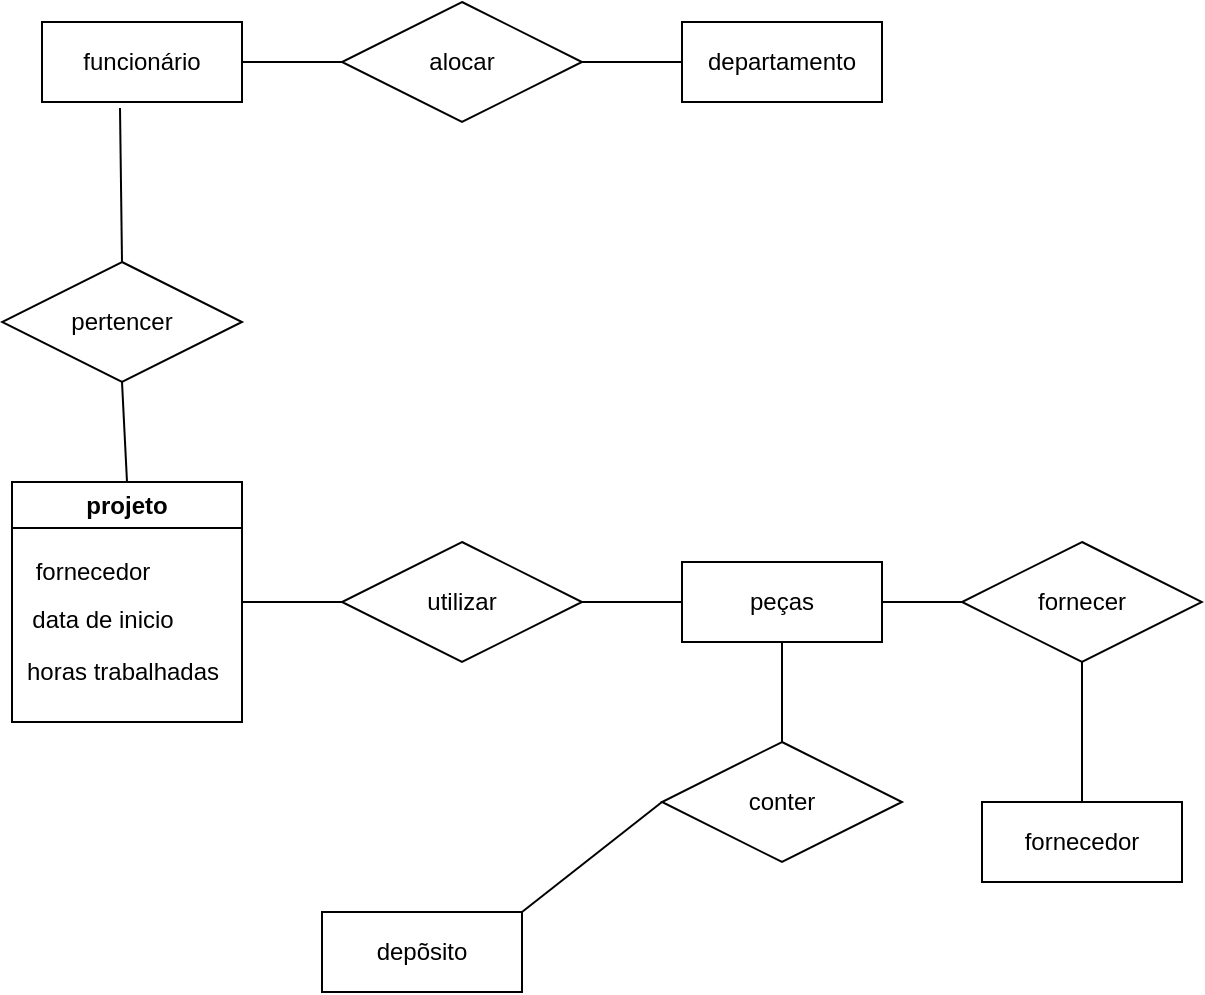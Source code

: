<mxfile version="21.6.8" type="github">
  <diagram name="Página-1" id="XqFH4mpEuwGKciEyU_d3">
    <mxGraphModel dx="1434" dy="718" grid="1" gridSize="10" guides="1" tooltips="1" connect="1" arrows="1" fold="1" page="1" pageScale="1" pageWidth="827" pageHeight="1169" math="0" shadow="0">
      <root>
        <mxCell id="0" />
        <mxCell id="1" parent="0" />
        <mxCell id="YhGfjfBx8RfRu0yJ-VAR-1" value="funcionário" style="whiteSpace=wrap;html=1;align=center;" parent="1" vertex="1">
          <mxGeometry x="120" y="140" width="100" height="40" as="geometry" />
        </mxCell>
        <mxCell id="YhGfjfBx8RfRu0yJ-VAR-2" value="departamento" style="whiteSpace=wrap;html=1;align=center;" parent="1" vertex="1">
          <mxGeometry x="440" y="140" width="100" height="40" as="geometry" />
        </mxCell>
        <mxCell id="YhGfjfBx8RfRu0yJ-VAR-3" value="alocar" style="shape=rhombus;perimeter=rhombusPerimeter;whiteSpace=wrap;html=1;align=center;" parent="1" vertex="1">
          <mxGeometry x="270" y="130" width="120" height="60" as="geometry" />
        </mxCell>
        <mxCell id="YhGfjfBx8RfRu0yJ-VAR-4" value="pertencer" style="shape=rhombus;perimeter=rhombusPerimeter;whiteSpace=wrap;html=1;align=center;" parent="1" vertex="1">
          <mxGeometry x="100" y="260" width="120" height="60" as="geometry" />
        </mxCell>
        <mxCell id="YhGfjfBx8RfRu0yJ-VAR-5" value="projeto" style="swimlane;whiteSpace=wrap;html=1;" parent="1" vertex="1">
          <mxGeometry x="105" y="370" width="115" height="120" as="geometry" />
        </mxCell>
        <mxCell id="YhGfjfBx8RfRu0yJ-VAR-7" value="fornecedor" style="text;html=1;align=center;verticalAlign=middle;resizable=0;points=[];autosize=1;strokeColor=none;fillColor=none;" parent="YhGfjfBx8RfRu0yJ-VAR-5" vertex="1">
          <mxGeometry y="30" width="80" height="30" as="geometry" />
        </mxCell>
        <mxCell id="YhGfjfBx8RfRu0yJ-VAR-8" value="data de inicio" style="text;html=1;align=center;verticalAlign=middle;resizable=0;points=[];autosize=1;strokeColor=none;fillColor=none;" parent="YhGfjfBx8RfRu0yJ-VAR-5" vertex="1">
          <mxGeometry y="54" width="90" height="30" as="geometry" />
        </mxCell>
        <mxCell id="YhGfjfBx8RfRu0yJ-VAR-9" value="horas trabalhadas" style="text;html=1;align=center;verticalAlign=middle;resizable=0;points=[];autosize=1;strokeColor=none;fillColor=none;" parent="YhGfjfBx8RfRu0yJ-VAR-5" vertex="1">
          <mxGeometry x="-5" y="80" width="120" height="30" as="geometry" />
        </mxCell>
        <mxCell id="YhGfjfBx8RfRu0yJ-VAR-10" value="utilizar" style="shape=rhombus;perimeter=rhombusPerimeter;whiteSpace=wrap;html=1;align=center;" parent="1" vertex="1">
          <mxGeometry x="270" y="400" width="120" height="60" as="geometry" />
        </mxCell>
        <mxCell id="YhGfjfBx8RfRu0yJ-VAR-11" value="peças" style="whiteSpace=wrap;html=1;align=center;" parent="1" vertex="1">
          <mxGeometry x="440" y="410" width="100" height="40" as="geometry" />
        </mxCell>
        <mxCell id="YhGfjfBx8RfRu0yJ-VAR-12" value="fornecer" style="shape=rhombus;perimeter=rhombusPerimeter;whiteSpace=wrap;html=1;align=center;" parent="1" vertex="1">
          <mxGeometry x="580" y="400" width="120" height="60" as="geometry" />
        </mxCell>
        <mxCell id="YhGfjfBx8RfRu0yJ-VAR-13" value="fornecedor" style="whiteSpace=wrap;html=1;align=center;" parent="1" vertex="1">
          <mxGeometry x="590" y="530" width="100" height="40" as="geometry" />
        </mxCell>
        <mxCell id="YhGfjfBx8RfRu0yJ-VAR-14" value="depõsito" style="whiteSpace=wrap;html=1;align=center;" parent="1" vertex="1">
          <mxGeometry x="260" y="585" width="100" height="40" as="geometry" />
        </mxCell>
        <mxCell id="YhGfjfBx8RfRu0yJ-VAR-15" value="conter" style="shape=rhombus;perimeter=rhombusPerimeter;whiteSpace=wrap;html=1;align=center;" parent="1" vertex="1">
          <mxGeometry x="430" y="500" width="120" height="60" as="geometry" />
        </mxCell>
        <mxCell id="YhGfjfBx8RfRu0yJ-VAR-16" value="" style="endArrow=none;html=1;rounded=0;exitX=1;exitY=0.5;exitDx=0;exitDy=0;entryX=0;entryY=0.5;entryDx=0;entryDy=0;" parent="1" source="YhGfjfBx8RfRu0yJ-VAR-1" target="YhGfjfBx8RfRu0yJ-VAR-3" edge="1">
          <mxGeometry width="50" height="50" relative="1" as="geometry">
            <mxPoint x="390" y="380" as="sourcePoint" />
            <mxPoint x="440" y="330" as="targetPoint" />
          </mxGeometry>
        </mxCell>
        <mxCell id="YhGfjfBx8RfRu0yJ-VAR-17" value="" style="endArrow=none;html=1;rounded=0;exitX=1;exitY=0.5;exitDx=0;exitDy=0;entryX=0;entryY=0.5;entryDx=0;entryDy=0;" parent="1" source="YhGfjfBx8RfRu0yJ-VAR-3" target="YhGfjfBx8RfRu0yJ-VAR-2" edge="1">
          <mxGeometry width="50" height="50" relative="1" as="geometry">
            <mxPoint x="390" y="380" as="sourcePoint" />
            <mxPoint x="440" y="330" as="targetPoint" />
          </mxGeometry>
        </mxCell>
        <mxCell id="YhGfjfBx8RfRu0yJ-VAR-18" value="" style="endArrow=none;html=1;rounded=0;entryX=0.39;entryY=1.075;entryDx=0;entryDy=0;exitX=0.5;exitY=0;exitDx=0;exitDy=0;entryPerimeter=0;" parent="1" source="YhGfjfBx8RfRu0yJ-VAR-4" target="YhGfjfBx8RfRu0yJ-VAR-1" edge="1">
          <mxGeometry width="50" height="50" relative="1" as="geometry">
            <mxPoint x="390" y="380" as="sourcePoint" />
            <mxPoint x="270" y="260" as="targetPoint" />
          </mxGeometry>
        </mxCell>
        <mxCell id="YhGfjfBx8RfRu0yJ-VAR-19" value="" style="endArrow=none;html=1;rounded=0;entryX=0.5;entryY=1;entryDx=0;entryDy=0;exitX=0.5;exitY=0;exitDx=0;exitDy=0;" parent="1" source="YhGfjfBx8RfRu0yJ-VAR-5" target="YhGfjfBx8RfRu0yJ-VAR-4" edge="1">
          <mxGeometry width="50" height="50" relative="1" as="geometry">
            <mxPoint x="390" y="380" as="sourcePoint" />
            <mxPoint x="440" y="330" as="targetPoint" />
          </mxGeometry>
        </mxCell>
        <mxCell id="YhGfjfBx8RfRu0yJ-VAR-20" value="" style="endArrow=none;html=1;rounded=0;exitX=0;exitY=0.5;exitDx=0;exitDy=0;entryX=1;entryY=0.5;entryDx=0;entryDy=0;" parent="1" source="YhGfjfBx8RfRu0yJ-VAR-10" target="YhGfjfBx8RfRu0yJ-VAR-5" edge="1">
          <mxGeometry width="50" height="50" relative="1" as="geometry">
            <mxPoint x="390" y="380" as="sourcePoint" />
            <mxPoint x="440" y="330" as="targetPoint" />
          </mxGeometry>
        </mxCell>
        <mxCell id="YhGfjfBx8RfRu0yJ-VAR-21" value="" style="endArrow=none;html=1;rounded=0;exitX=1;exitY=0.5;exitDx=0;exitDy=0;entryX=0;entryY=0.5;entryDx=0;entryDy=0;" parent="1" source="YhGfjfBx8RfRu0yJ-VAR-10" target="YhGfjfBx8RfRu0yJ-VAR-11" edge="1">
          <mxGeometry width="50" height="50" relative="1" as="geometry">
            <mxPoint x="390" y="380" as="sourcePoint" />
            <mxPoint x="440" y="330" as="targetPoint" />
          </mxGeometry>
        </mxCell>
        <mxCell id="YhGfjfBx8RfRu0yJ-VAR-22" value="" style="endArrow=none;html=1;rounded=0;exitX=0;exitY=0.5;exitDx=0;exitDy=0;entryX=1;entryY=0.5;entryDx=0;entryDy=0;" parent="1" source="YhGfjfBx8RfRu0yJ-VAR-12" target="YhGfjfBx8RfRu0yJ-VAR-11" edge="1">
          <mxGeometry width="50" height="50" relative="1" as="geometry">
            <mxPoint x="390" y="380" as="sourcePoint" />
            <mxPoint x="440" y="330" as="targetPoint" />
          </mxGeometry>
        </mxCell>
        <mxCell id="YhGfjfBx8RfRu0yJ-VAR-23" value="" style="endArrow=none;html=1;rounded=0;exitX=0.5;exitY=0;exitDx=0;exitDy=0;entryX=0.5;entryY=1;entryDx=0;entryDy=0;" parent="1" source="YhGfjfBx8RfRu0yJ-VAR-15" target="YhGfjfBx8RfRu0yJ-VAR-11" edge="1">
          <mxGeometry width="50" height="50" relative="1" as="geometry">
            <mxPoint x="390" y="380" as="sourcePoint" />
            <mxPoint x="440" y="330" as="targetPoint" />
          </mxGeometry>
        </mxCell>
        <mxCell id="YhGfjfBx8RfRu0yJ-VAR-24" value="" style="endArrow=none;html=1;rounded=0;entryX=0.5;entryY=1;entryDx=0;entryDy=0;exitX=0.5;exitY=0;exitDx=0;exitDy=0;" parent="1" source="YhGfjfBx8RfRu0yJ-VAR-13" target="YhGfjfBx8RfRu0yJ-VAR-12" edge="1">
          <mxGeometry width="50" height="50" relative="1" as="geometry">
            <mxPoint x="390" y="380" as="sourcePoint" />
            <mxPoint x="440" y="330" as="targetPoint" />
          </mxGeometry>
        </mxCell>
        <mxCell id="YhGfjfBx8RfRu0yJ-VAR-25" value="" style="endArrow=none;html=1;rounded=0;exitX=1;exitY=0;exitDx=0;exitDy=0;entryX=0;entryY=0.5;entryDx=0;entryDy=0;" parent="1" source="YhGfjfBx8RfRu0yJ-VAR-14" target="YhGfjfBx8RfRu0yJ-VAR-15" edge="1">
          <mxGeometry width="50" height="50" relative="1" as="geometry">
            <mxPoint x="390" y="380" as="sourcePoint" />
            <mxPoint x="420" y="520" as="targetPoint" />
          </mxGeometry>
        </mxCell>
      </root>
    </mxGraphModel>
  </diagram>
</mxfile>
